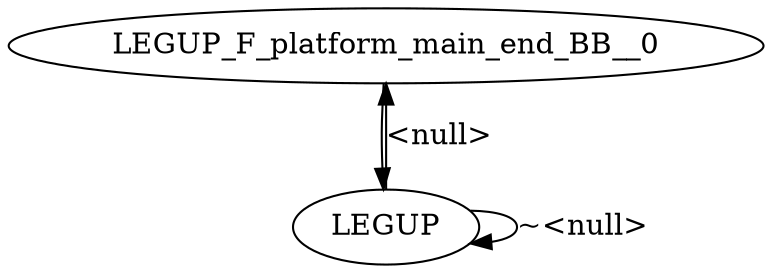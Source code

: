 digraph {
Node0x2b56530[label="LEGUP_F_platform_main_end_BB__0"];
Node0x2b56390[label="LEGUP"];
Node0x2b56390 -> Node0x2b56530[label="<null>"];
Node0x2b56390 -> Node0x2b56390[label="~<null>"];
Node0x2b56530 -> Node0x2b56390;
}
